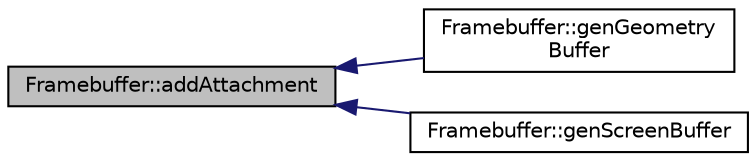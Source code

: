 digraph "Framebuffer::addAttachment"
{
  edge [fontname="Helvetica",fontsize="10",labelfontname="Helvetica",labelfontsize="10"];
  node [fontname="Helvetica",fontsize="10",shape=record];
  rankdir="LR";
  Node1 [label="Framebuffer::addAttachment",height=0.2,width=0.4,color="black", fillcolor="grey75", style="filled", fontcolor="black"];
  Node1 -> Node2 [dir="back",color="midnightblue",fontsize="10",style="solid",fontname="Helvetica"];
  Node2 [label="Framebuffer::genGeometry\lBuffer",height=0.2,width=0.4,color="black", fillcolor="white", style="filled",URL="$class_framebuffer.html#add4c1f7b2a3eb1eb007c297b0ac0d88d"];
  Node1 -> Node3 [dir="back",color="midnightblue",fontsize="10",style="solid",fontname="Helvetica"];
  Node3 [label="Framebuffer::genScreenBuffer",height=0.2,width=0.4,color="black", fillcolor="white", style="filled",URL="$class_framebuffer.html#a6df15a90817f9f0b364d8a9c2050f481"];
}
